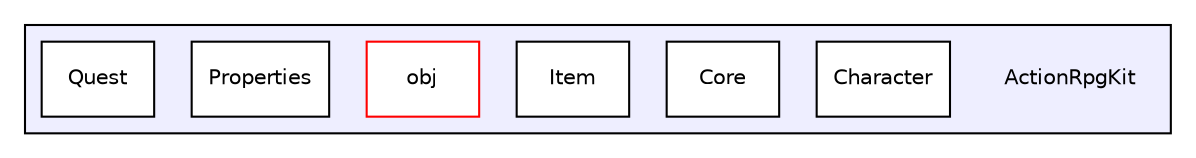 digraph "ActionRpgKit" {
  compound=true
  node [ fontsize="10", fontname="Helvetica"];
  edge [ labelfontsize="10", labelfontname="Helvetica"];
  subgraph clusterdir_9ecb837a21b60474ce98456d518a780a {
    graph [ bgcolor="#eeeeff", pencolor="black", label="" URL="dir_9ecb837a21b60474ce98456d518a780a.xhtml"];
    dir_9ecb837a21b60474ce98456d518a780a [shape=plaintext label="ActionRpgKit"];
    dir_5b63fb5974cb1ed5868418ec510a1c8d [shape=box label="Character" color="black" fillcolor="white" style="filled" URL="dir_5b63fb5974cb1ed5868418ec510a1c8d.xhtml"];
    dir_08cc5c503820d31914a2f2729a36eee6 [shape=box label="Core" color="black" fillcolor="white" style="filled" URL="dir_08cc5c503820d31914a2f2729a36eee6.xhtml"];
    dir_82f1619cc2cd5b1e15ccb552710268a6 [shape=box label="Item" color="black" fillcolor="white" style="filled" URL="dir_82f1619cc2cd5b1e15ccb552710268a6.xhtml"];
    dir_8aced4f5cb2570e3fc4d1c2659f00981 [shape=box label="obj" color="red" fillcolor="white" style="filled" URL="dir_8aced4f5cb2570e3fc4d1c2659f00981.xhtml"];
    dir_9dd54d8903da8692d636818bcc9c555e [shape=box label="Properties" color="black" fillcolor="white" style="filled" URL="dir_9dd54d8903da8692d636818bcc9c555e.xhtml"];
    dir_c58d8a8f3f25f68c8841910dbe899a39 [shape=box label="Quest" color="black" fillcolor="white" style="filled" URL="dir_c58d8a8f3f25f68c8841910dbe899a39.xhtml"];
  }
}
